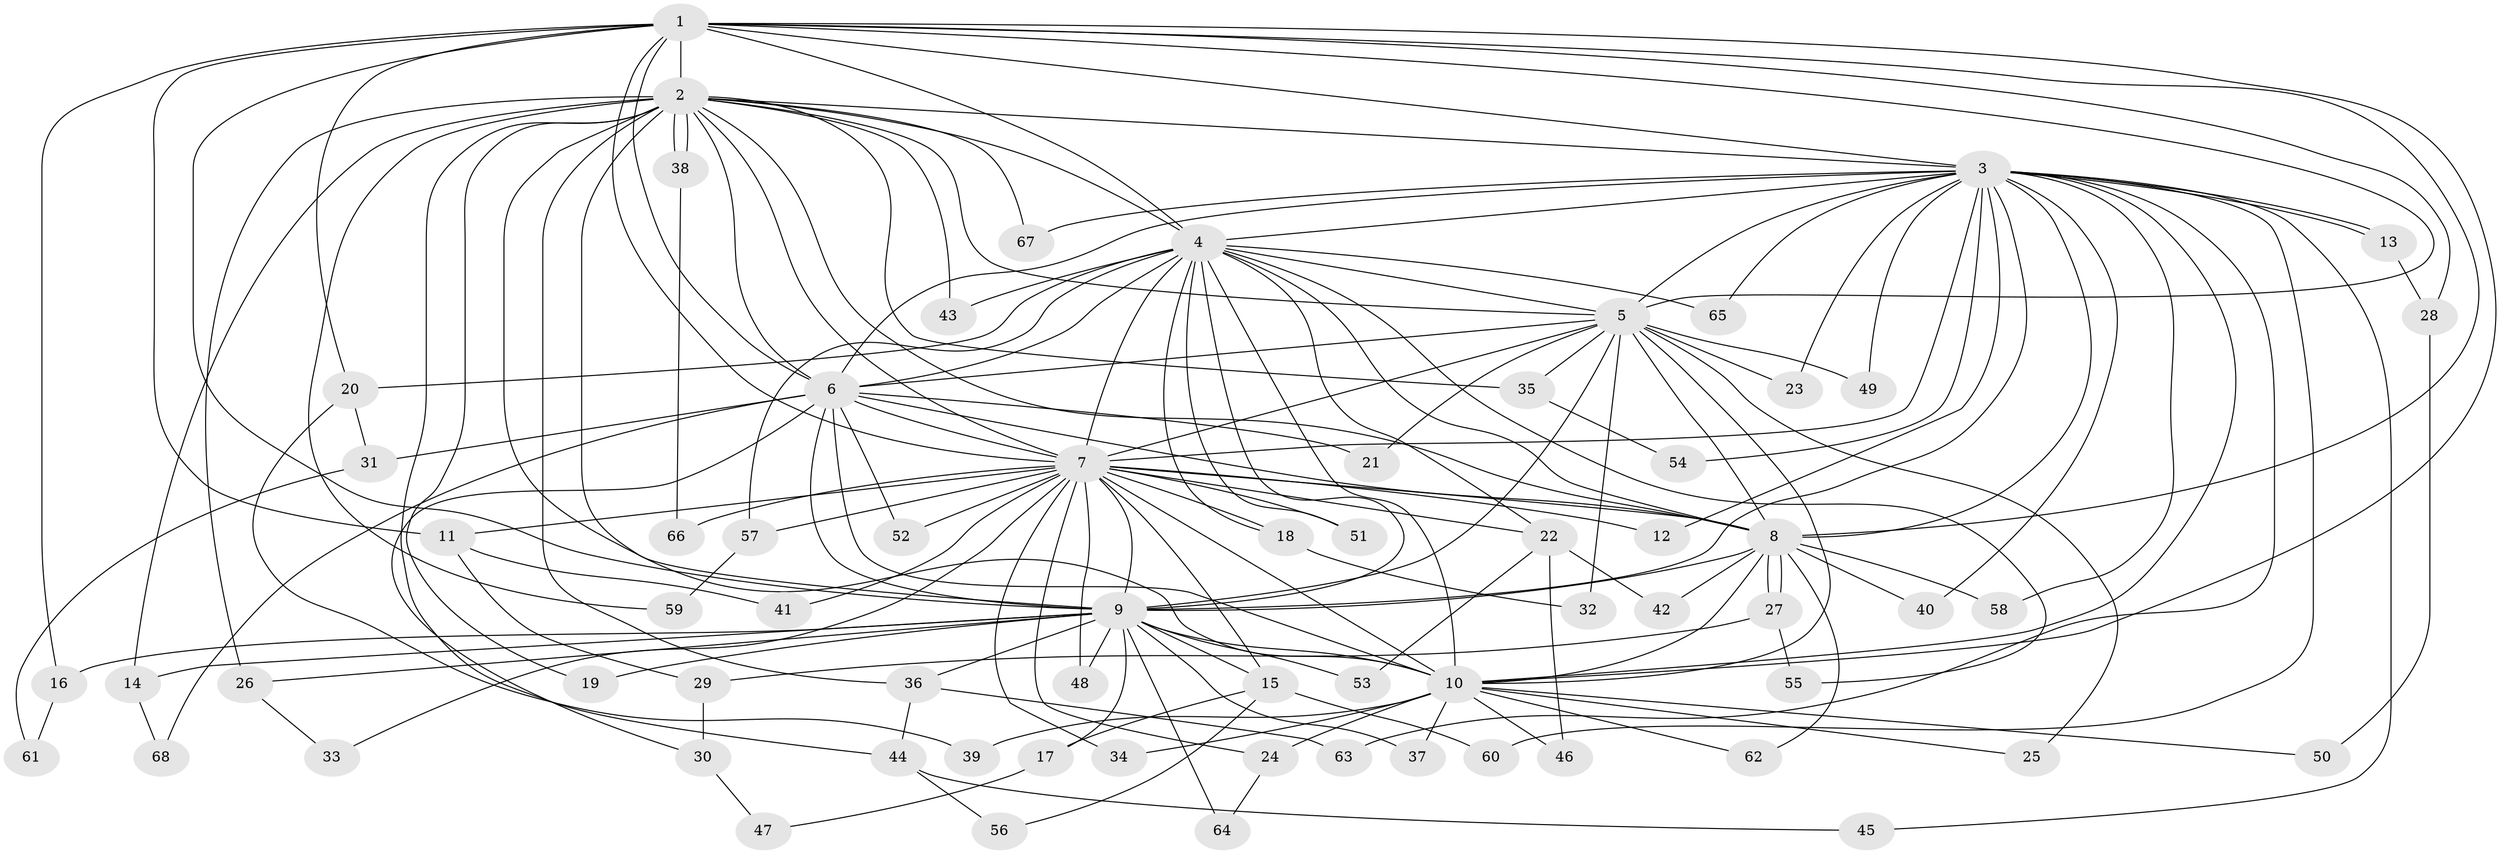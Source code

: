 // Generated by graph-tools (version 1.1) at 2025/34/03/09/25 02:34:41]
// undirected, 68 vertices, 161 edges
graph export_dot {
graph [start="1"]
  node [color=gray90,style=filled];
  1;
  2;
  3;
  4;
  5;
  6;
  7;
  8;
  9;
  10;
  11;
  12;
  13;
  14;
  15;
  16;
  17;
  18;
  19;
  20;
  21;
  22;
  23;
  24;
  25;
  26;
  27;
  28;
  29;
  30;
  31;
  32;
  33;
  34;
  35;
  36;
  37;
  38;
  39;
  40;
  41;
  42;
  43;
  44;
  45;
  46;
  47;
  48;
  49;
  50;
  51;
  52;
  53;
  54;
  55;
  56;
  57;
  58;
  59;
  60;
  61;
  62;
  63;
  64;
  65;
  66;
  67;
  68;
  1 -- 2;
  1 -- 3;
  1 -- 4;
  1 -- 5;
  1 -- 6;
  1 -- 7;
  1 -- 8;
  1 -- 9;
  1 -- 10;
  1 -- 11;
  1 -- 16;
  1 -- 20;
  1 -- 28;
  2 -- 3;
  2 -- 4;
  2 -- 5;
  2 -- 6;
  2 -- 7;
  2 -- 8;
  2 -- 9;
  2 -- 10;
  2 -- 14;
  2 -- 19;
  2 -- 26;
  2 -- 35;
  2 -- 36;
  2 -- 38;
  2 -- 38;
  2 -- 43;
  2 -- 44;
  2 -- 59;
  2 -- 67;
  3 -- 4;
  3 -- 5;
  3 -- 6;
  3 -- 7;
  3 -- 8;
  3 -- 9;
  3 -- 10;
  3 -- 12;
  3 -- 13;
  3 -- 13;
  3 -- 23;
  3 -- 40;
  3 -- 45;
  3 -- 49;
  3 -- 54;
  3 -- 58;
  3 -- 60;
  3 -- 63;
  3 -- 65;
  3 -- 67;
  4 -- 5;
  4 -- 6;
  4 -- 7;
  4 -- 8;
  4 -- 9;
  4 -- 10;
  4 -- 18;
  4 -- 20;
  4 -- 22;
  4 -- 43;
  4 -- 51;
  4 -- 55;
  4 -- 57;
  4 -- 65;
  5 -- 6;
  5 -- 7;
  5 -- 8;
  5 -- 9;
  5 -- 10;
  5 -- 21;
  5 -- 23;
  5 -- 25;
  5 -- 32;
  5 -- 35;
  5 -- 49;
  6 -- 7;
  6 -- 8;
  6 -- 9;
  6 -- 10;
  6 -- 21;
  6 -- 30;
  6 -- 31;
  6 -- 52;
  6 -- 68;
  7 -- 8;
  7 -- 9;
  7 -- 10;
  7 -- 11;
  7 -- 12;
  7 -- 15;
  7 -- 18;
  7 -- 22;
  7 -- 24;
  7 -- 33;
  7 -- 34;
  7 -- 41;
  7 -- 48;
  7 -- 51;
  7 -- 52;
  7 -- 57;
  7 -- 66;
  8 -- 9;
  8 -- 10;
  8 -- 27;
  8 -- 27;
  8 -- 40;
  8 -- 42;
  8 -- 58;
  8 -- 62;
  9 -- 10;
  9 -- 14;
  9 -- 15;
  9 -- 16;
  9 -- 17;
  9 -- 19;
  9 -- 26;
  9 -- 36;
  9 -- 37;
  9 -- 48;
  9 -- 53;
  9 -- 64;
  10 -- 24;
  10 -- 25;
  10 -- 34;
  10 -- 37;
  10 -- 39;
  10 -- 46;
  10 -- 50;
  10 -- 62;
  11 -- 29;
  11 -- 41;
  13 -- 28;
  14 -- 68;
  15 -- 17;
  15 -- 56;
  15 -- 60;
  16 -- 61;
  17 -- 47;
  18 -- 32;
  20 -- 31;
  20 -- 39;
  22 -- 42;
  22 -- 46;
  22 -- 53;
  24 -- 64;
  26 -- 33;
  27 -- 29;
  27 -- 55;
  28 -- 50;
  29 -- 30;
  30 -- 47;
  31 -- 61;
  35 -- 54;
  36 -- 44;
  36 -- 63;
  38 -- 66;
  44 -- 45;
  44 -- 56;
  57 -- 59;
}
